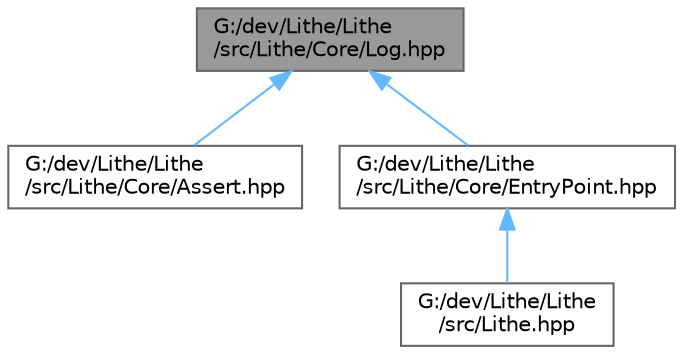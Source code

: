 digraph "G:/dev/Lithe/Lithe/src/Lithe/Core/Log.hpp"
{
 // LATEX_PDF_SIZE
  bgcolor="transparent";
  edge [fontname=Helvetica,fontsize=10,labelfontname=Helvetica,labelfontsize=10];
  node [fontname=Helvetica,fontsize=10,shape=box,height=0.2,width=0.4];
  Node1 [id="Node000001",label="G:/dev/Lithe/Lithe\l/src/Lithe/Core/Log.hpp",height=0.2,width=0.4,color="gray40", fillcolor="grey60", style="filled", fontcolor="black",tooltip="Logger header file."];
  Node1 -> Node2 [id="edge1_Node000001_Node000002",dir="back",color="steelblue1",style="solid",tooltip=" "];
  Node2 [id="Node000002",label="G:/dev/Lithe/Lithe\l/src/Lithe/Core/Assert.hpp",height=0.2,width=0.4,color="grey40", fillcolor="white", style="filled",URL="$_assert_8hpp.html",tooltip="Definitions of assertion macros."];
  Node1 -> Node3 [id="edge2_Node000001_Node000003",dir="back",color="steelblue1",style="solid",tooltip=" "];
  Node3 [id="Node000003",label="G:/dev/Lithe/Lithe\l/src/Lithe/Core/EntryPoint.hpp",height=0.2,width=0.4,color="grey40", fillcolor="white", style="filled",URL="$_entry_point_8hpp_source.html",tooltip=" "];
  Node3 -> Node4 [id="edge3_Node000003_Node000004",dir="back",color="steelblue1",style="solid",tooltip=" "];
  Node4 [id="Node000004",label="G:/dev/Lithe/Lithe\l/src/Lithe.hpp",height=0.2,width=0.4,color="grey40", fillcolor="white", style="filled",URL="$_lithe_8hpp.html",tooltip="Essential headers file."];
}
